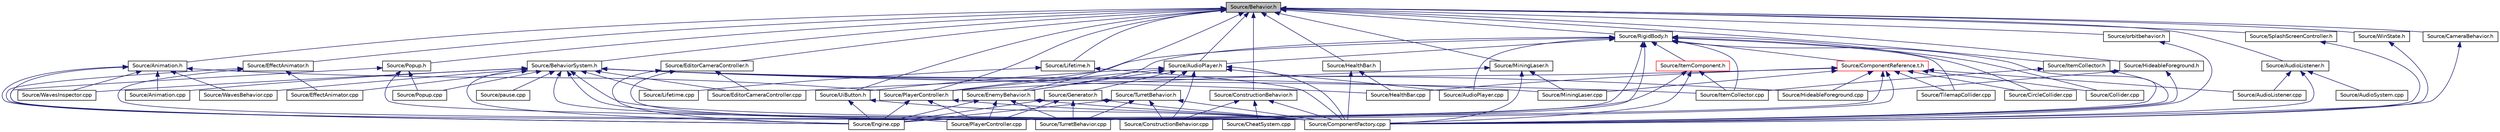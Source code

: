 digraph "Source/Behavior.h"
{
 // LATEX_PDF_SIZE
  edge [fontname="Helvetica",fontsize="10",labelfontname="Helvetica",labelfontsize="10"];
  node [fontname="Helvetica",fontsize="10",shape=record];
  Node1 [label="Source/Behavior.h",height=0.2,width=0.4,color="black", fillcolor="grey75", style="filled", fontcolor="black",tooltip="Virtual behavior component header."];
  Node1 -> Node2 [dir="back",color="midnightblue",fontsize="10",style="solid"];
  Node2 [label="Source/Animation.h",height=0.2,width=0.4,color="black", fillcolor="white", style="filled",URL="$Animation_8h.html",tooltip="animation component class"];
  Node2 -> Node3 [dir="back",color="midnightblue",fontsize="10",style="solid"];
  Node3 [label="Source/Animation.cpp",height=0.2,width=0.4,color="black", fillcolor="white", style="filled",URL="$Animation_8cpp.html",tooltip="animation component implimentation"];
  Node2 -> Node4 [dir="back",color="midnightblue",fontsize="10",style="solid"];
  Node4 [label="Source/ComponentFactory.cpp",height=0.2,width=0.4,color="black", fillcolor="white", style="filled",URL="$ComponentFactory_8cpp.html",tooltip="Definitions for the component factory class."];
  Node2 -> Node5 [dir="back",color="midnightblue",fontsize="10",style="solid"];
  Node5 [label="Source/Engine.cpp",height=0.2,width=0.4,color="black", fillcolor="white", style="filled",URL="$Engine_8cpp.html",tooltip="Engine class."];
  Node2 -> Node6 [dir="back",color="midnightblue",fontsize="10",style="solid"];
  Node6 [label="Source/PlayerController.h",height=0.2,width=0.4,color="black", fillcolor="white", style="filled",URL="$PlayerController_8h.html",tooltip="PlayerController Behaviour Class."];
  Node6 -> Node4 [dir="back",color="midnightblue",fontsize="10",style="solid"];
  Node6 -> Node5 [dir="back",color="midnightblue",fontsize="10",style="solid"];
  Node6 -> Node7 [dir="back",color="midnightblue",fontsize="10",style="solid"];
  Node7 [label="Source/PlayerController.cpp",height=0.2,width=0.4,color="black", fillcolor="white", style="filled",URL="$PlayerController_8cpp.html",tooltip="PlayerController Behaviour Class."];
  Node2 -> Node8 [dir="back",color="midnightblue",fontsize="10",style="solid"];
  Node8 [label="Source/WavesBehavior.cpp",height=0.2,width=0.4,color="black", fillcolor="white", style="filled",URL="$WavesBehavior_8cpp.html",tooltip="Definitions for wave and spawning behavior."];
  Node2 -> Node9 [dir="back",color="midnightblue",fontsize="10",style="solid"];
  Node9 [label="Source/WavesInspector.cpp",height=0.2,width=0.4,color="black", fillcolor="white", style="filled",URL="$WavesInspector_8cpp.html",tooltip="Definitions for wave and spawning editing in game."];
  Node1 -> Node10 [dir="back",color="midnightblue",fontsize="10",style="solid"];
  Node10 [label="Source/AudioListener.h",height=0.2,width=0.4,color="black", fillcolor="white", style="filled",URL="$AudioListener_8h.html",tooltip="Component that picks up spatial audio."];
  Node10 -> Node11 [dir="back",color="midnightblue",fontsize="10",style="solid"];
  Node11 [label="Source/AudioListener.cpp",height=0.2,width=0.4,color="black", fillcolor="white", style="filled",URL="$AudioListener_8cpp.html",tooltip="Component that picks up spatial audio."];
  Node10 -> Node12 [dir="back",color="midnightblue",fontsize="10",style="solid"];
  Node12 [label="Source/AudioSystem.cpp",height=0.2,width=0.4,color="black", fillcolor="white", style="filled",URL="$AudioSystem_8cpp.html",tooltip="System that implements FMOD and allows the loading and playing of audio."];
  Node10 -> Node4 [dir="back",color="midnightblue",fontsize="10",style="solid"];
  Node1 -> Node13 [dir="back",color="midnightblue",fontsize="10",style="solid"];
  Node13 [label="Source/AudioPlayer.h",height=0.2,width=0.4,color="black", fillcolor="white", style="filled",URL="$AudioPlayer_8h.html",tooltip="Component that plays audio."];
  Node13 -> Node14 [dir="back",color="midnightblue",fontsize="10",style="solid"];
  Node14 [label="Source/AudioPlayer.cpp",height=0.2,width=0.4,color="black", fillcolor="white", style="filled",URL="$AudioPlayer_8cpp.html",tooltip="Component that plays audio."];
  Node13 -> Node4 [dir="back",color="midnightblue",fontsize="10",style="solid"];
  Node13 -> Node15 [dir="back",color="midnightblue",fontsize="10",style="solid"];
  Node15 [label="Source/ConstructionBehavior.cpp",height=0.2,width=0.4,color="black", fillcolor="white", style="filled",URL="$ConstructionBehavior_8cpp.html",tooltip="handles the construction of towers and modification of terrain"];
  Node13 -> Node16 [dir="back",color="midnightblue",fontsize="10",style="solid"];
  Node16 [label="Source/EnemyBehavior.h",height=0.2,width=0.4,color="black", fillcolor="white", style="filled",URL="$EnemyBehavior_8h_source.html",tooltip=" "];
  Node16 -> Node4 [dir="back",color="midnightblue",fontsize="10",style="solid"];
  Node16 -> Node5 [dir="back",color="midnightblue",fontsize="10",style="solid"];
  Node16 -> Node7 [dir="back",color="midnightblue",fontsize="10",style="solid"];
  Node16 -> Node17 [dir="back",color="midnightblue",fontsize="10",style="solid"];
  Node17 [label="Source/TurretBehavior.cpp",height=0.2,width=0.4,color="black", fillcolor="white", style="filled",URL="$TurretBehavior_8cpp.html",tooltip="Behavior Compenent for Basic Turret"];
  Node13 -> Node18 [dir="back",color="midnightblue",fontsize="10",style="solid"];
  Node18 [label="Source/Generator.h",height=0.2,width=0.4,color="black", fillcolor="white", style="filled",URL="$Generator_8h_source.html",tooltip=" "];
  Node18 -> Node4 [dir="back",color="midnightblue",fontsize="10",style="solid"];
  Node18 -> Node5 [dir="back",color="midnightblue",fontsize="10",style="solid"];
  Node18 -> Node7 [dir="back",color="midnightblue",fontsize="10",style="solid"];
  Node18 -> Node17 [dir="back",color="midnightblue",fontsize="10",style="solid"];
  Node13 -> Node6 [dir="back",color="midnightblue",fontsize="10",style="solid"];
  Node13 -> Node19 [dir="back",color="midnightblue",fontsize="10",style="solid"];
  Node19 [label="Source/TurretBehavior.h",height=0.2,width=0.4,color="black", fillcolor="white", style="filled",URL="$TurretBehavior_8h_source.html",tooltip=" "];
  Node19 -> Node4 [dir="back",color="midnightblue",fontsize="10",style="solid"];
  Node19 -> Node15 [dir="back",color="midnightblue",fontsize="10",style="solid"];
  Node19 -> Node5 [dir="back",color="midnightblue",fontsize="10",style="solid"];
  Node19 -> Node17 [dir="back",color="midnightblue",fontsize="10",style="solid"];
  Node13 -> Node20 [dir="back",color="midnightblue",fontsize="10",style="solid"];
  Node20 [label="Source/UiButton.h",height=0.2,width=0.4,color="black", fillcolor="white", style="filled",URL="$UiButton_8h.html",tooltip="Ui Button that sends an event when clicked."];
  Node20 -> Node4 [dir="back",color="midnightblue",fontsize="10",style="solid"];
  Node20 -> Node5 [dir="back",color="midnightblue",fontsize="10",style="solid"];
  Node1 -> Node21 [dir="back",color="midnightblue",fontsize="10",style="solid"];
  Node21 [label="Source/BehaviorSystem.h",height=0.2,width=0.4,color="black", fillcolor="white", style="filled",URL="$BehaviorSystem_8h.html",tooltip="System that keeps track of and updates a specific kind of Behavior."];
  Node21 -> Node3 [dir="back",color="midnightblue",fontsize="10",style="solid"];
  Node21 -> Node15 [dir="back",color="midnightblue",fontsize="10",style="solid"];
  Node21 -> Node22 [dir="back",color="midnightblue",fontsize="10",style="solid"];
  Node22 [label="Source/EditorCameraController.cpp",height=0.2,width=0.4,color="black", fillcolor="white", style="filled",URL="$EditorCameraController_8cpp.html",tooltip="controls the camera while in the editor"];
  Node21 -> Node23 [dir="back",color="midnightblue",fontsize="10",style="solid"];
  Node23 [label="Source/EffectAnimator.cpp",height=0.2,width=0.4,color="black", fillcolor="white", style="filled",URL="$EffectAnimator_8cpp.html",tooltip="Component that animates a Transform's matrix."];
  Node21 -> Node5 [dir="back",color="midnightblue",fontsize="10",style="solid"];
  Node21 -> Node24 [dir="back",color="midnightblue",fontsize="10",style="solid"];
  Node24 [label="Source/HealthBar.cpp",height=0.2,width=0.4,color="black", fillcolor="white", style="filled",URL="$HealthBar_8cpp.html",tooltip="health bar UI that displays offset from an Entity with a Health component"];
  Node21 -> Node25 [dir="back",color="midnightblue",fontsize="10",style="solid"];
  Node25 [label="Source/HideableForeground.cpp",height=0.2,width=0.4,color="black", fillcolor="white", style="filled",URL="$HideableForeground_8cpp.html",tooltip="Component that hides an attached Sprite when it overlaps something."];
  Node21 -> Node26 [dir="back",color="midnightblue",fontsize="10",style="solid"];
  Node26 [label="Source/ItemCollector.cpp",height=0.2,width=0.4,color="black", fillcolor="white", style="filled",URL="$ItemCollector_8cpp.html",tooltip="Component that attracts and collects item entities in the world."];
  Node21 -> Node27 [dir="back",color="midnightblue",fontsize="10",style="solid"];
  Node27 [label="Source/Lifetime.cpp",height=0.2,width=0.4,color="black", fillcolor="white", style="filled",URL="$Lifetime_8cpp.html",tooltip="Component that destroys it's Enity after a given length of time."];
  Node21 -> Node28 [dir="back",color="midnightblue",fontsize="10",style="solid"];
  Node28 [label="Source/MiningLaser.cpp",height=0.2,width=0.4,color="black", fillcolor="white", style="filled",URL="$MiningLaser_8cpp.html",tooltip="Digging laser controllable by an entity."];
  Node21 -> Node29 [dir="back",color="midnightblue",fontsize="10",style="solid"];
  Node29 [label="Source/pause.cpp",height=0.2,width=0.4,color="black", fillcolor="white", style="filled",URL="$pause_8cpp.html",tooltip="Component that pauses the game when the PauseComponent button is pressed."];
  Node21 -> Node7 [dir="back",color="midnightblue",fontsize="10",style="solid"];
  Node21 -> Node30 [dir="back",color="midnightblue",fontsize="10",style="solid"];
  Node30 [label="Source/Popup.cpp",height=0.2,width=0.4,color="black", fillcolor="white", style="filled",URL="$Popup_8cpp.html",tooltip="DESCRIPTION HERE."];
  Node21 -> Node17 [dir="back",color="midnightblue",fontsize="10",style="solid"];
  Node21 -> Node8 [dir="back",color="midnightblue",fontsize="10",style="solid"];
  Node21 -> Node9 [dir="back",color="midnightblue",fontsize="10",style="solid"];
  Node1 -> Node31 [dir="back",color="midnightblue",fontsize="10",style="solid"];
  Node31 [label="Source/CameraBehavior.h",height=0.2,width=0.4,color="black", fillcolor="white", style="filled",URL="$CameraBehavior_8h_source.html",tooltip=" "];
  Node31 -> Node4 [dir="back",color="midnightblue",fontsize="10",style="solid"];
  Node1 -> Node32 [dir="back",color="midnightblue",fontsize="10",style="solid"];
  Node32 [label="Source/ConstructionBehavior.h",height=0.2,width=0.4,color="black", fillcolor="white", style="filled",URL="$ConstructionBehavior_8h.html",tooltip="handles the construction of towers and modification of terrain"];
  Node32 -> Node33 [dir="back",color="midnightblue",fontsize="10",style="solid"];
  Node33 [label="Source/CheatSystem.cpp",height=0.2,width=0.4,color="black", fillcolor="white", style="filled",URL="$CheatSystem_8cpp.html",tooltip="CheatSystem Class definition."];
  Node32 -> Node4 [dir="back",color="midnightblue",fontsize="10",style="solid"];
  Node32 -> Node15 [dir="back",color="midnightblue",fontsize="10",style="solid"];
  Node1 -> Node34 [dir="back",color="midnightblue",fontsize="10",style="solid"];
  Node34 [label="Source/EditorCameraController.h",height=0.2,width=0.4,color="black", fillcolor="white", style="filled",URL="$EditorCameraController_8h.html",tooltip="controls the camera while in the editor"];
  Node34 -> Node4 [dir="back",color="midnightblue",fontsize="10",style="solid"];
  Node34 -> Node22 [dir="back",color="midnightblue",fontsize="10",style="solid"];
  Node34 -> Node5 [dir="back",color="midnightblue",fontsize="10",style="solid"];
  Node1 -> Node35 [dir="back",color="midnightblue",fontsize="10",style="solid"];
  Node35 [label="Source/EffectAnimator.h",height=0.2,width=0.4,color="black", fillcolor="white", style="filled",URL="$EffectAnimator_8h.html",tooltip="Component that animates a Transform's matrix."];
  Node35 -> Node4 [dir="back",color="midnightblue",fontsize="10",style="solid"];
  Node35 -> Node23 [dir="back",color="midnightblue",fontsize="10",style="solid"];
  Node35 -> Node5 [dir="back",color="midnightblue",fontsize="10",style="solid"];
  Node1 -> Node16 [dir="back",color="midnightblue",fontsize="10",style="solid"];
  Node1 -> Node36 [dir="back",color="midnightblue",fontsize="10",style="solid"];
  Node36 [label="Source/HealthBar.h",height=0.2,width=0.4,color="black", fillcolor="white", style="filled",URL="$HealthBar_8h.html",tooltip="health bar UI that displays offset from an Entity with a Health component"];
  Node36 -> Node4 [dir="back",color="midnightblue",fontsize="10",style="solid"];
  Node36 -> Node24 [dir="back",color="midnightblue",fontsize="10",style="solid"];
  Node1 -> Node37 [dir="back",color="midnightblue",fontsize="10",style="solid"];
  Node37 [label="Source/HideableForeground.h",height=0.2,width=0.4,color="black", fillcolor="white", style="filled",URL="$HideableForeground_8h.html",tooltip="Component that hides an attached Sprite when it overlaps something."];
  Node37 -> Node4 [dir="back",color="midnightblue",fontsize="10",style="solid"];
  Node37 -> Node25 [dir="back",color="midnightblue",fontsize="10",style="solid"];
  Node1 -> Node38 [dir="back",color="midnightblue",fontsize="10",style="solid"];
  Node38 [label="Source/ItemCollector.h",height=0.2,width=0.4,color="black", fillcolor="white", style="filled",URL="$ItemCollector_8h.html",tooltip="Component that attracts and collects item entities in the world."];
  Node38 -> Node4 [dir="back",color="midnightblue",fontsize="10",style="solid"];
  Node38 -> Node26 [dir="back",color="midnightblue",fontsize="10",style="solid"];
  Node1 -> Node39 [dir="back",color="midnightblue",fontsize="10",style="solid"];
  Node39 [label="Source/Lifetime.h",height=0.2,width=0.4,color="black", fillcolor="white", style="filled",URL="$Lifetime_8h.html",tooltip="Component that destroys it's Enity after a given length of time."];
  Node39 -> Node4 [dir="back",color="midnightblue",fontsize="10",style="solid"];
  Node39 -> Node27 [dir="back",color="midnightblue",fontsize="10",style="solid"];
  Node1 -> Node40 [dir="back",color="midnightblue",fontsize="10",style="solid"];
  Node40 [label="Source/MiningLaser.h",height=0.2,width=0.4,color="black", fillcolor="white", style="filled",URL="$MiningLaser_8h.html",tooltip="Digging laser controllable by an entity."];
  Node40 -> Node4 [dir="back",color="midnightblue",fontsize="10",style="solid"];
  Node40 -> Node28 [dir="back",color="midnightblue",fontsize="10",style="solid"];
  Node40 -> Node6 [dir="back",color="midnightblue",fontsize="10",style="solid"];
  Node1 -> Node41 [dir="back",color="midnightblue",fontsize="10",style="solid"];
  Node41 [label="Source/orbitbehavior.h",height=0.2,width=0.4,color="black", fillcolor="white", style="filled",URL="$orbitbehavior_8h_source.html",tooltip=" "];
  Node41 -> Node4 [dir="back",color="midnightblue",fontsize="10",style="solid"];
  Node1 -> Node6 [dir="back",color="midnightblue",fontsize="10",style="solid"];
  Node1 -> Node42 [dir="back",color="midnightblue",fontsize="10",style="solid"];
  Node42 [label="Source/Popup.h",height=0.2,width=0.4,color="black", fillcolor="white", style="filled",URL="$Popup_8h.html",tooltip="A popup is a behavior that will show a popup when a button is pressed."];
  Node42 -> Node4 [dir="back",color="midnightblue",fontsize="10",style="solid"];
  Node42 -> Node5 [dir="back",color="midnightblue",fontsize="10",style="solid"];
  Node42 -> Node30 [dir="back",color="midnightblue",fontsize="10",style="solid"];
  Node1 -> Node43 [dir="back",color="midnightblue",fontsize="10",style="solid"];
  Node43 [label="Source/RigidBody.h",height=0.2,width=0.4,color="black", fillcolor="white", style="filled",URL="$RigidBody_8h_source.html",tooltip=" "];
  Node43 -> Node14 [dir="back",color="midnightblue",fontsize="10",style="solid"];
  Node43 -> Node13 [dir="back",color="midnightblue",fontsize="10",style="solid"];
  Node43 -> Node44 [dir="back",color="midnightblue",fontsize="10",style="solid"];
  Node44 [label="Source/CircleCollider.cpp",height=0.2,width=0.4,color="black", fillcolor="white", style="filled",URL="$CircleCollider_8cpp.html",tooltip="Circle-shaped collider."];
  Node43 -> Node45 [dir="back",color="midnightblue",fontsize="10",style="solid"];
  Node45 [label="Source/Collider.cpp",height=0.2,width=0.4,color="black", fillcolor="white", style="filled",URL="$Collider_8cpp.html",tooltip="Base component for detecting collisions."];
  Node43 -> Node4 [dir="back",color="midnightblue",fontsize="10",style="solid"];
  Node43 -> Node46 [dir="back",color="midnightblue",fontsize="10",style="solid"];
  Node46 [label="Source/ComponentReference.t.h",height=0.2,width=0.4,color="red", fillcolor="white", style="filled",URL="$ComponentReference_8t_8h.html",tooltip="a reference to a component in the scene"];
  Node46 -> Node11 [dir="back",color="midnightblue",fontsize="10",style="solid"];
  Node46 -> Node44 [dir="back",color="midnightblue",fontsize="10",style="solid"];
  Node46 -> Node45 [dir="back",color="midnightblue",fontsize="10",style="solid"];
  Node46 -> Node15 [dir="back",color="midnightblue",fontsize="10",style="solid"];
  Node46 -> Node22 [dir="back",color="midnightblue",fontsize="10",style="solid"];
  Node46 -> Node24 [dir="back",color="midnightblue",fontsize="10",style="solid"];
  Node46 -> Node25 [dir="back",color="midnightblue",fontsize="10",style="solid"];
  Node46 -> Node28 [dir="back",color="midnightblue",fontsize="10",style="solid"];
  Node46 -> Node7 [dir="back",color="midnightblue",fontsize="10",style="solid"];
  Node46 -> Node52 [dir="back",color="midnightblue",fontsize="10",style="solid"];
  Node52 [label="Source/TilemapCollider.cpp",height=0.2,width=0.4,color="black", fillcolor="white", style="filled",URL="$TilemapCollider_8cpp.html",tooltip="tilemap collider"];
  Node43 -> Node16 [dir="back",color="midnightblue",fontsize="10",style="solid"];
  Node43 -> Node5 [dir="back",color="midnightblue",fontsize="10",style="solid"];
  Node43 -> Node26 [dir="back",color="midnightblue",fontsize="10",style="solid"];
  Node43 -> Node55 [dir="back",color="midnightblue",fontsize="10",style="solid"];
  Node55 [label="Source/ItemComponent.h",height=0.2,width=0.4,color="red", fillcolor="white", style="filled",URL="$ItemComponent_8h.html",tooltip="Item in the world that can be picked up."];
  Node55 -> Node4 [dir="back",color="midnightblue",fontsize="10",style="solid"];
  Node55 -> Node5 [dir="back",color="midnightblue",fontsize="10",style="solid"];
  Node55 -> Node26 [dir="back",color="midnightblue",fontsize="10",style="solid"];
  Node43 -> Node6 [dir="back",color="midnightblue",fontsize="10",style="solid"];
  Node43 -> Node52 [dir="back",color="midnightblue",fontsize="10",style="solid"];
  Node43 -> Node17 [dir="back",color="midnightblue",fontsize="10",style="solid"];
  Node1 -> Node56 [dir="back",color="midnightblue",fontsize="10",style="solid"];
  Node56 [label="Source/SplashScreenController.h",height=0.2,width=0.4,color="black", fillcolor="white", style="filled",URL="$SplashScreenController_8h_source.html",tooltip=" "];
  Node56 -> Node4 [dir="back",color="midnightblue",fontsize="10",style="solid"];
  Node1 -> Node20 [dir="back",color="midnightblue",fontsize="10",style="solid"];
  Node1 -> Node57 [dir="back",color="midnightblue",fontsize="10",style="solid"];
  Node57 [label="Source/WinState.h",height=0.2,width=0.4,color="black", fillcolor="white", style="filled",URL="$WinState_8h_source.html",tooltip=" "];
  Node57 -> Node4 [dir="back",color="midnightblue",fontsize="10",style="solid"];
}
